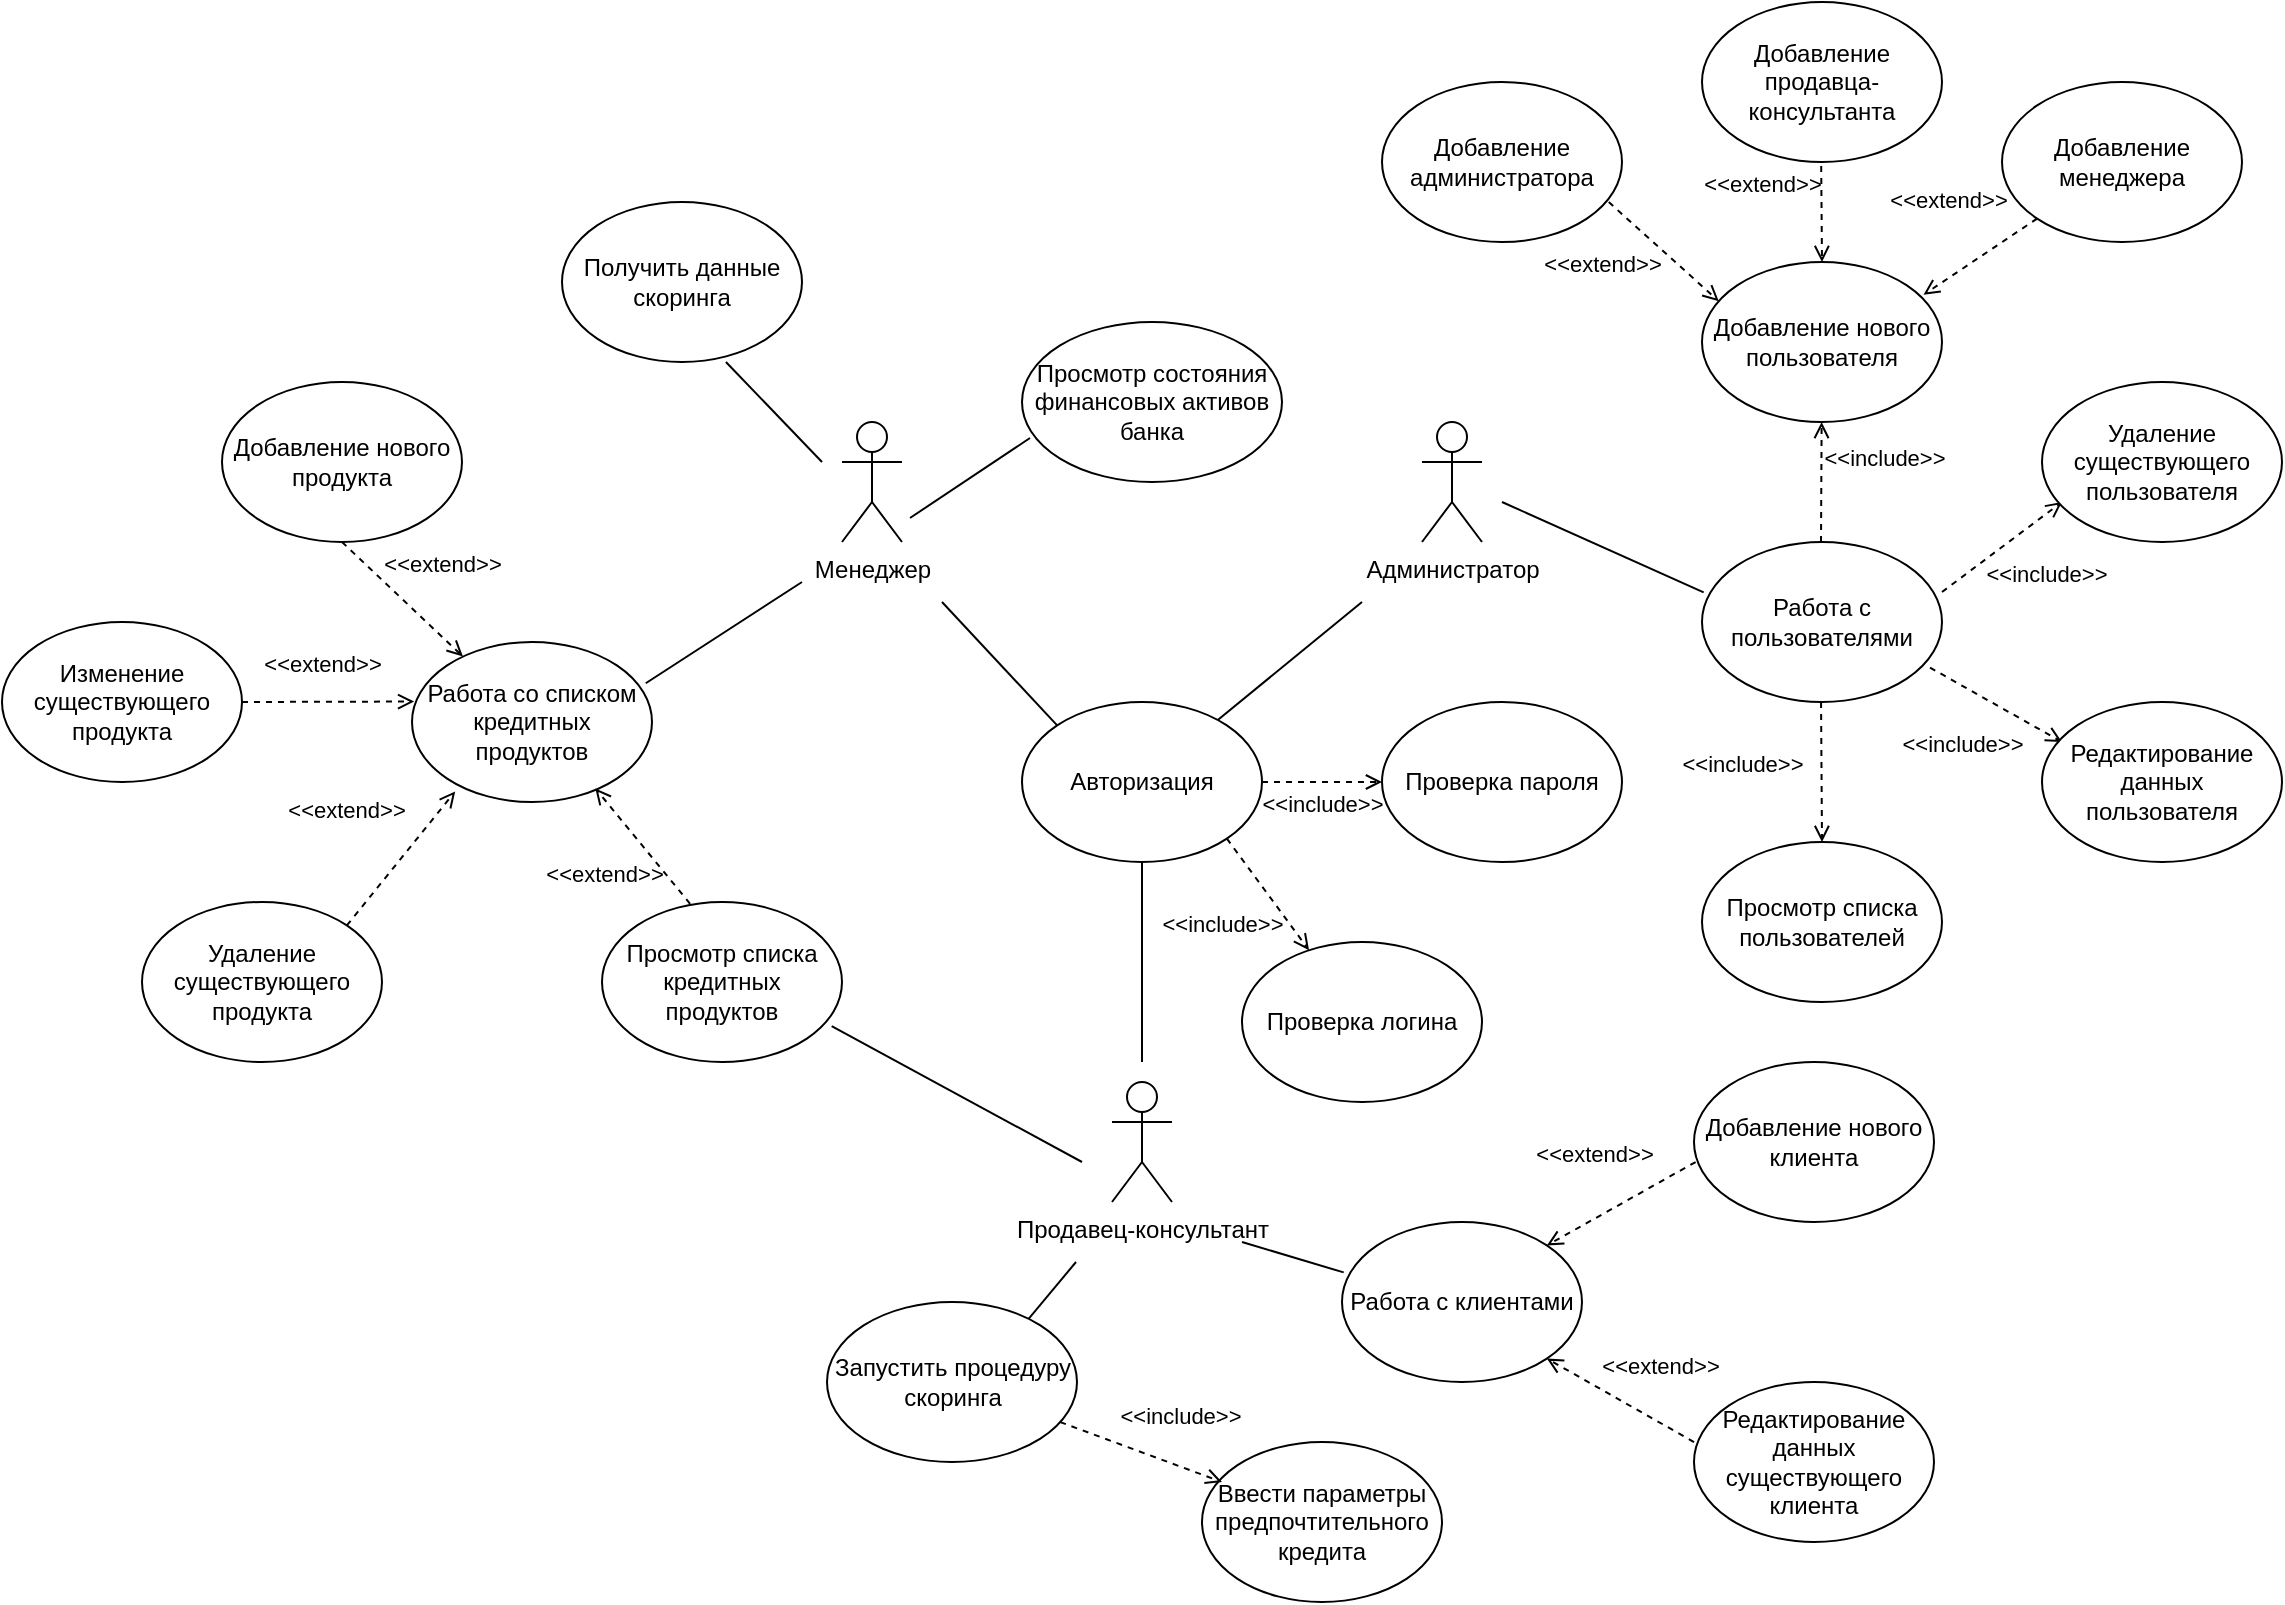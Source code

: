 <mxfile version="20.6.2" type="device"><diagram id="IeNN-6IfLCFO9YAITxml" name="Page-1"><mxGraphModel dx="2583" dy="781" grid="1" gridSize="10" guides="1" tooltips="1" connect="1" arrows="1" fold="1" page="1" pageScale="1" pageWidth="1100" pageHeight="850" math="0" shadow="0"><root><mxCell id="0"/><mxCell id="1" parent="0"/><mxCell id="Ceyx0GmvJYzuRE_H-0Os-19" value="&amp;lt;&amp;lt;extend&amp;gt;&amp;gt;" style="html=1;verticalAlign=bottom;labelBackgroundColor=none;endArrow=open;endFill=0;dashed=1;rounded=0;fillColor=#FFFFFF;strokeColor=#000000;entryX=0.923;entryY=0.205;entryDx=0;entryDy=0;entryPerimeter=0;exitX=0;exitY=1;exitDx=0;exitDy=0;" parent="1" source="fUyzbzCxgI7pXhSzafOn-9" target="fUyzbzCxgI7pXhSzafOn-4" edge="1"><mxGeometry x="0.084" y="-24" width="160" relative="1" as="geometry"><mxPoint x="590" y="210" as="sourcePoint"/><mxPoint x="632" y="150" as="targetPoint"/><mxPoint y="-1" as="offset"/></mxGeometry></mxCell><mxCell id="c6XdUxM0kkPt1n9-uD9D-6" value="&amp;lt;&amp;lt;include&amp;gt;&amp;gt;" style="html=1;verticalAlign=bottom;labelBackgroundColor=none;endArrow=open;endFill=0;dashed=1;rounded=0;fillColor=#FFFFFF;strokeColor=#000000;exitX=0;exitY=1;exitDx=0;exitDy=0;" parent="1" edge="1"><mxGeometry x="0.117" y="-31" width="160" relative="1" as="geometry"><mxPoint x="489.504" y="400.004" as="sourcePoint"/><mxPoint x="489.81" y="340" as="targetPoint"/><mxPoint as="offset"/></mxGeometry></mxCell><mxCell id="fUyzbzCxgI7pXhSzafOn-1" value="Администратор" style="shape=umlActor;verticalLabelPosition=bottom;verticalAlign=top;html=1;outlineConnect=0;" vertex="1" parent="1"><mxGeometry x="290" y="340" width="30" height="60" as="geometry"/></mxCell><mxCell id="fUyzbzCxgI7pXhSzafOn-2" value="Работа с пользователями" style="ellipse;whiteSpace=wrap;html=1;" vertex="1" parent="1"><mxGeometry x="430" y="400" width="120" height="80" as="geometry"/></mxCell><mxCell id="fUyzbzCxgI7pXhSzafOn-3" value="" style="endArrow=none;html=1;rounded=0;entryX=0.007;entryY=0.315;entryDx=0;entryDy=0;entryPerimeter=0;" edge="1" parent="1" target="fUyzbzCxgI7pXhSzafOn-2"><mxGeometry width="50" height="50" relative="1" as="geometry"><mxPoint x="330" y="380" as="sourcePoint"/><mxPoint x="360" y="270" as="targetPoint"/></mxGeometry></mxCell><mxCell id="fUyzbzCxgI7pXhSzafOn-4" value="Добавление нового пользователя" style="ellipse;whiteSpace=wrap;html=1;" vertex="1" parent="1"><mxGeometry x="430" y="260" width="120" height="80" as="geometry"/></mxCell><mxCell id="fUyzbzCxgI7pXhSzafOn-5" value="&amp;lt;&amp;lt;include&amp;gt;&amp;gt;" style="html=1;verticalAlign=bottom;labelBackgroundColor=none;endArrow=open;endFill=0;dashed=1;rounded=0;fillColor=#FFFFFF;strokeColor=#000000;exitX=0;exitY=1;exitDx=0;exitDy=0;" edge="1" parent="1"><mxGeometry x="0.117" y="-31" width="160" relative="1" as="geometry"><mxPoint x="550.004" y="425.004" as="sourcePoint"/><mxPoint x="610" y="380" as="targetPoint"/><mxPoint as="offset"/></mxGeometry></mxCell><mxCell id="fUyzbzCxgI7pXhSzafOn-6" value="Удаление существующего пользователя" style="ellipse;whiteSpace=wrap;html=1;" vertex="1" parent="1"><mxGeometry x="600" y="320" width="120" height="80" as="geometry"/></mxCell><mxCell id="fUyzbzCxgI7pXhSzafOn-7" value="&amp;lt;&amp;lt;include&amp;gt;&amp;gt;" style="html=1;verticalAlign=bottom;labelBackgroundColor=none;endArrow=open;endFill=0;dashed=1;rounded=0;fillColor=#FFFFFF;strokeColor=#000000;exitX=0.95;exitY=0.785;exitDx=0;exitDy=0;exitPerimeter=0;" edge="1" parent="1" source="fUyzbzCxgI7pXhSzafOn-2"><mxGeometry x="-0.02" y="-33" width="160" relative="1" as="geometry"><mxPoint x="570.004" y="495.004" as="sourcePoint"/><mxPoint x="610" y="500" as="targetPoint"/><mxPoint as="offset"/></mxGeometry></mxCell><mxCell id="fUyzbzCxgI7pXhSzafOn-8" value="Редактирование данных пользователя" style="ellipse;whiteSpace=wrap;html=1;" vertex="1" parent="1"><mxGeometry x="600" y="480" width="120" height="80" as="geometry"/></mxCell><mxCell id="fUyzbzCxgI7pXhSzafOn-9" value="Добавление менеджера" style="ellipse;whiteSpace=wrap;html=1;" vertex="1" parent="1"><mxGeometry x="580" y="170" width="120" height="80" as="geometry"/></mxCell><mxCell id="fUyzbzCxgI7pXhSzafOn-10" value="&amp;lt;&amp;lt;extend&amp;gt;&amp;gt;" style="html=1;verticalAlign=bottom;labelBackgroundColor=none;endArrow=open;endFill=0;dashed=1;rounded=0;fillColor=#FFFFFF;strokeColor=#000000;" edge="1" parent="1"><mxGeometry y="-30" width="160" relative="1" as="geometry"><mxPoint x="489.5" y="200" as="sourcePoint"/><mxPoint x="490" y="260" as="targetPoint"/><mxPoint as="offset"/></mxGeometry></mxCell><mxCell id="fUyzbzCxgI7pXhSzafOn-11" value="Добавление продавца-консультанта" style="ellipse;whiteSpace=wrap;html=1;" vertex="1" parent="1"><mxGeometry x="430" y="130" width="120" height="80" as="geometry"/></mxCell><mxCell id="fUyzbzCxgI7pXhSzafOn-12" value="&amp;lt;&amp;lt;extend&amp;gt;&amp;gt;" style="html=1;verticalAlign=bottom;labelBackgroundColor=none;endArrow=open;endFill=0;dashed=1;rounded=0;fillColor=#FFFFFF;strokeColor=#000000;entryX=0.07;entryY=0.245;entryDx=0;entryDy=0;entryPerimeter=0;" edge="1" parent="1" target="fUyzbzCxgI7pXhSzafOn-4"><mxGeometry x="-0.083" y="-32" width="160" relative="1" as="geometry"><mxPoint x="370" y="218" as="sourcePoint"/><mxPoint x="310" y="162" as="targetPoint"/><mxPoint as="offset"/></mxGeometry></mxCell><mxCell id="fUyzbzCxgI7pXhSzafOn-13" value="Добавление администратора" style="ellipse;whiteSpace=wrap;html=1;" vertex="1" parent="1"><mxGeometry x="270" y="170" width="120" height="80" as="geometry"/></mxCell><mxCell id="fUyzbzCxgI7pXhSzafOn-15" value="Авторизация" style="ellipse;whiteSpace=wrap;html=1;" vertex="1" parent="1"><mxGeometry x="90" y="480" width="120" height="80" as="geometry"/></mxCell><mxCell id="fUyzbzCxgI7pXhSzafOn-16" value="" style="endArrow=none;html=1;rounded=0;" edge="1" parent="1" source="fUyzbzCxgI7pXhSzafOn-15"><mxGeometry width="50" height="50" relative="1" as="geometry"><mxPoint x="240" y="520" as="sourcePoint"/><mxPoint x="260" y="430" as="targetPoint"/></mxGeometry></mxCell><mxCell id="fUyzbzCxgI7pXhSzafOn-17" value="Менеджер" style="shape=umlActor;verticalLabelPosition=bottom;verticalAlign=top;html=1;outlineConnect=0;" vertex="1" parent="1"><mxGeometry y="340" width="30" height="60" as="geometry"/></mxCell><mxCell id="fUyzbzCxgI7pXhSzafOn-18" value="" style="endArrow=none;html=1;rounded=0;exitX=0;exitY=0;exitDx=0;exitDy=0;" edge="1" parent="1" source="fUyzbzCxgI7pXhSzafOn-15"><mxGeometry width="50" height="50" relative="1" as="geometry"><mxPoint x="110" y="480" as="sourcePoint"/><mxPoint x="50" y="430" as="targetPoint"/></mxGeometry></mxCell><mxCell id="fUyzbzCxgI7pXhSzafOn-19" value="Продавец-консультант" style="shape=umlActor;verticalLabelPosition=bottom;verticalAlign=top;html=1;outlineConnect=0;" vertex="1" parent="1"><mxGeometry x="135" y="670" width="30" height="60" as="geometry"/></mxCell><mxCell id="fUyzbzCxgI7pXhSzafOn-20" value="" style="endArrow=none;html=1;rounded=0;entryX=0.5;entryY=1;entryDx=0;entryDy=0;" edge="1" parent="1" target="fUyzbzCxgI7pXhSzafOn-15"><mxGeometry width="50" height="50" relative="1" as="geometry"><mxPoint x="150" y="660" as="sourcePoint"/><mxPoint x="220" y="630" as="targetPoint"/></mxGeometry></mxCell><mxCell id="fUyzbzCxgI7pXhSzafOn-21" value="&amp;lt;&amp;lt;include&amp;gt;&amp;gt;" style="html=1;verticalAlign=bottom;labelBackgroundColor=none;endArrow=open;endFill=0;dashed=1;rounded=0;fillColor=#FFFFFF;strokeColor=#000000;exitX=1;exitY=1;exitDx=0;exitDy=0;" edge="1" parent="1" source="fUyzbzCxgI7pXhSzafOn-15" target="fUyzbzCxgI7pXhSzafOn-22"><mxGeometry x="0.155" y="-33" width="160" relative="1" as="geometry"><mxPoint x="204.0" y="540.0" as="sourcePoint"/><mxPoint x="270" y="577.2" as="targetPoint"/><mxPoint as="offset"/></mxGeometry></mxCell><mxCell id="fUyzbzCxgI7pXhSzafOn-22" value="Проверка логина" style="ellipse;whiteSpace=wrap;html=1;" vertex="1" parent="1"><mxGeometry x="200" y="600" width="120" height="80" as="geometry"/></mxCell><mxCell id="fUyzbzCxgI7pXhSzafOn-23" value="&amp;lt;&amp;lt;include&amp;gt;&amp;gt;" style="html=1;verticalAlign=bottom;labelBackgroundColor=none;endArrow=open;endFill=0;dashed=1;rounded=0;fillColor=#FFFFFF;strokeColor=#000000;exitX=1;exitY=0.5;exitDx=0;exitDy=0;entryX=0;entryY=0.5;entryDx=0;entryDy=0;" edge="1" parent="1" source="fUyzbzCxgI7pXhSzafOn-15" target="fUyzbzCxgI7pXhSzafOn-24"><mxGeometry y="-20" width="160" relative="1" as="geometry"><mxPoint x="30.0" y="570" as="sourcePoint"/><mxPoint x="40" y="580" as="targetPoint"/><mxPoint as="offset"/></mxGeometry></mxCell><mxCell id="fUyzbzCxgI7pXhSzafOn-24" value="Проверка пароля" style="ellipse;whiteSpace=wrap;html=1;" vertex="1" parent="1"><mxGeometry x="270" y="480" width="120" height="80" as="geometry"/></mxCell><mxCell id="fUyzbzCxgI7pXhSzafOn-27" value="" style="endArrow=none;html=1;rounded=0;entryX=0.974;entryY=0.258;entryDx=0;entryDy=0;entryPerimeter=0;" edge="1" parent="1" target="fUyzbzCxgI7pXhSzafOn-29"><mxGeometry width="50" height="50" relative="1" as="geometry"><mxPoint x="-20" y="420" as="sourcePoint"/><mxPoint x="-100" y="480" as="targetPoint"/></mxGeometry></mxCell><mxCell id="fUyzbzCxgI7pXhSzafOn-29" value="Работа со списком кредитных продуктов" style="ellipse;whiteSpace=wrap;html=1;" vertex="1" parent="1"><mxGeometry x="-215" y="450" width="120" height="80" as="geometry"/></mxCell><mxCell id="fUyzbzCxgI7pXhSzafOn-30" value="Добавление нового продукта" style="ellipse;whiteSpace=wrap;html=1;" vertex="1" parent="1"><mxGeometry x="-310" y="320" width="120" height="80" as="geometry"/></mxCell><mxCell id="fUyzbzCxgI7pXhSzafOn-32" value="Удаление существующего продукта" style="ellipse;whiteSpace=wrap;html=1;" vertex="1" parent="1"><mxGeometry x="-350" y="580" width="120" height="80" as="geometry"/></mxCell><mxCell id="fUyzbzCxgI7pXhSzafOn-34" value="Изменение существующего продукта" style="ellipse;whiteSpace=wrap;html=1;" vertex="1" parent="1"><mxGeometry x="-420" y="440" width="120" height="80" as="geometry"/></mxCell><mxCell id="fUyzbzCxgI7pXhSzafOn-35" value="&amp;lt;&amp;lt;extend&amp;gt;&amp;gt;" style="html=1;verticalAlign=bottom;labelBackgroundColor=none;endArrow=open;endFill=0;dashed=1;rounded=0;fillColor=#FFFFFF;strokeColor=#000000;entryX=0.18;entryY=0.934;entryDx=0;entryDy=0;exitX=1;exitY=0;exitDx=0;exitDy=0;entryPerimeter=0;" edge="1" parent="1" source="fUyzbzCxgI7pXhSzafOn-32" target="fUyzbzCxgI7pXhSzafOn-29"><mxGeometry x="-0.155" y="30" width="160" relative="1" as="geometry"><mxPoint x="-44.996" y="411.884" as="sourcePoint"/><mxPoint x="-101.81" y="470" as="targetPoint"/><mxPoint y="-1" as="offset"/></mxGeometry></mxCell><mxCell id="fUyzbzCxgI7pXhSzafOn-36" value="&amp;lt;&amp;lt;extend&amp;gt;&amp;gt;" style="html=1;verticalAlign=bottom;labelBackgroundColor=none;endArrow=open;endFill=0;dashed=1;rounded=0;fillColor=#FFFFFF;strokeColor=#000000;exitX=0.5;exitY=1;exitDx=0;exitDy=0;" edge="1" parent="1" source="fUyzbzCxgI7pXhSzafOn-30" target="fUyzbzCxgI7pXhSzafOn-29"><mxGeometry x="0.202" y="20" width="160" relative="1" as="geometry"><mxPoint x="-99.47" y="408" as="sourcePoint"/><mxPoint x="-160.0" y="450" as="targetPoint"/><mxPoint as="offset"/></mxGeometry></mxCell><mxCell id="fUyzbzCxgI7pXhSzafOn-37" value="&amp;lt;&amp;lt;extend&amp;gt;&amp;gt;" style="html=1;verticalAlign=bottom;labelBackgroundColor=none;endArrow=open;endFill=0;dashed=1;rounded=0;fillColor=#FFFFFF;strokeColor=#000000;entryX=0.009;entryY=0.372;entryDx=0;entryDy=0;entryPerimeter=0;exitX=1;exitY=0.5;exitDx=0;exitDy=0;" edge="1" parent="1" source="fUyzbzCxgI7pXhSzafOn-34" target="fUyzbzCxgI7pXhSzafOn-29"><mxGeometry x="-0.07" y="10" width="160" relative="1" as="geometry"><mxPoint x="-289.47" y="440" as="sourcePoint"/><mxPoint x="-350.0" y="482" as="targetPoint"/><mxPoint as="offset"/></mxGeometry></mxCell><mxCell id="fUyzbzCxgI7pXhSzafOn-38" value="Работа с клиентами" style="ellipse;whiteSpace=wrap;html=1;" vertex="1" parent="1"><mxGeometry x="250" y="740" width="120" height="80" as="geometry"/></mxCell><mxCell id="fUyzbzCxgI7pXhSzafOn-39" value="" style="endArrow=none;html=1;rounded=0;entryX=0.007;entryY=0.315;entryDx=0;entryDy=0;entryPerimeter=0;" edge="1" parent="1" target="fUyzbzCxgI7pXhSzafOn-38"><mxGeometry width="50" height="50" relative="1" as="geometry"><mxPoint x="200" y="750" as="sourcePoint"/><mxPoint x="230" y="650" as="targetPoint"/></mxGeometry></mxCell><mxCell id="fUyzbzCxgI7pXhSzafOn-41" value="Добавление нового клиента" style="ellipse;whiteSpace=wrap;html=1;" vertex="1" parent="1"><mxGeometry x="426" y="660" width="120" height="80" as="geometry"/></mxCell><mxCell id="fUyzbzCxgI7pXhSzafOn-43" value="Редактирование данных существующего клиента" style="ellipse;whiteSpace=wrap;html=1;" vertex="1" parent="1"><mxGeometry x="426" y="820" width="120" height="80" as="geometry"/></mxCell><mxCell id="fUyzbzCxgI7pXhSzafOn-44" value="&amp;lt;&amp;lt;extend&amp;gt;&amp;gt;" style="html=1;verticalAlign=bottom;labelBackgroundColor=none;endArrow=open;endFill=0;dashed=1;rounded=0;fillColor=#FFFFFF;strokeColor=#000000;exitX=0;exitY=1;exitDx=0;exitDy=0;entryX=1;entryY=0;entryDx=0;entryDy=0;" edge="1" parent="1" target="fUyzbzCxgI7pXhSzafOn-38"><mxGeometry x="0.093" y="-20" width="160" relative="1" as="geometry"><mxPoint x="426.814" y="710.004" as="sourcePoint"/><mxPoint x="360" y="750" as="targetPoint"/><mxPoint as="offset"/></mxGeometry></mxCell><mxCell id="fUyzbzCxgI7pXhSzafOn-45" value="&amp;lt;&amp;lt;extend&amp;gt;&amp;gt;" style="html=1;verticalAlign=bottom;labelBackgroundColor=none;endArrow=open;endFill=0;dashed=1;rounded=0;fillColor=#FFFFFF;strokeColor=#000000;exitX=0;exitY=1;exitDx=0;exitDy=0;entryX=1;entryY=1;entryDx=0;entryDy=0;" edge="1" parent="1" target="fUyzbzCxgI7pXhSzafOn-38"><mxGeometry x="-0.301" y="-17" width="160" relative="1" as="geometry"><mxPoint x="426.004" y="850.004" as="sourcePoint"/><mxPoint x="360" y="800" as="targetPoint"/><mxPoint as="offset"/></mxGeometry></mxCell><mxCell id="fUyzbzCxgI7pXhSzafOn-46" value="Просмотр списка пользователей" style="ellipse;whiteSpace=wrap;html=1;" vertex="1" parent="1"><mxGeometry x="430" y="550" width="120" height="80" as="geometry"/></mxCell><mxCell id="fUyzbzCxgI7pXhSzafOn-47" value="&amp;lt;&amp;lt;include&amp;gt;&amp;gt;" style="html=1;verticalAlign=bottom;labelBackgroundColor=none;endArrow=open;endFill=0;dashed=1;rounded=0;fillColor=#FFFFFF;strokeColor=#000000;exitX=0;exitY=1;exitDx=0;exitDy=0;entryX=0.5;entryY=0;entryDx=0;entryDy=0;" edge="1" parent="1" target="fUyzbzCxgI7pXhSzafOn-46"><mxGeometry x="0.135" y="-40" width="160" relative="1" as="geometry"><mxPoint x="489.524" y="480.004" as="sourcePoint"/><mxPoint x="489.83" y="420" as="targetPoint"/><mxPoint as="offset"/></mxGeometry></mxCell><mxCell id="fUyzbzCxgI7pXhSzafOn-48" value="" style="endArrow=none;html=1;rounded=0;" edge="1" parent="1"><mxGeometry width="50" height="50" relative="1" as="geometry"><mxPoint x="34" y="388" as="sourcePoint"/><mxPoint x="94" y="348" as="targetPoint"/></mxGeometry></mxCell><mxCell id="fUyzbzCxgI7pXhSzafOn-49" value="Просмотр состояния финансовых активов банка" style="ellipse;whiteSpace=wrap;html=1;" vertex="1" parent="1"><mxGeometry x="90" y="290" width="130" height="80" as="geometry"/></mxCell><mxCell id="fUyzbzCxgI7pXhSzafOn-50" value="&amp;lt;&amp;lt;extend&amp;gt;&amp;gt;" style="html=1;verticalAlign=bottom;labelBackgroundColor=none;endArrow=open;endFill=0;dashed=1;rounded=0;fillColor=#FFFFFF;strokeColor=#000000;entryX=0.764;entryY=0.915;entryDx=0;entryDy=0;entryPerimeter=0;exitX=0.367;exitY=0.011;exitDx=0;exitDy=0;exitPerimeter=0;" edge="1" parent="1" source="fUyzbzCxgI7pXhSzafOn-51" target="fUyzbzCxgI7pXhSzafOn-29"><mxGeometry x="-0.155" y="30" width="160" relative="1" as="geometry"><mxPoint x="-90" y="600" as="sourcePoint"/><mxPoint x="-120" y="530" as="targetPoint"/><mxPoint y="-1" as="offset"/></mxGeometry></mxCell><mxCell id="fUyzbzCxgI7pXhSzafOn-51" value="Просмотр списка кредитных продуктов" style="ellipse;whiteSpace=wrap;html=1;" vertex="1" parent="1"><mxGeometry x="-120" y="580" width="120" height="80" as="geometry"/></mxCell><mxCell id="fUyzbzCxgI7pXhSzafOn-52" value="" style="endArrow=none;html=1;rounded=0;exitX=0.957;exitY=0.776;exitDx=0;exitDy=0;exitPerimeter=0;" edge="1" parent="1" source="fUyzbzCxgI7pXhSzafOn-51"><mxGeometry width="50" height="50" relative="1" as="geometry"><mxPoint x="40" y="600" as="sourcePoint"/><mxPoint x="120" y="710" as="targetPoint"/></mxGeometry></mxCell><mxCell id="fUyzbzCxgI7pXhSzafOn-53" value="" style="endArrow=none;html=1;rounded=0;" edge="1" parent="1"><mxGeometry width="50" height="50" relative="1" as="geometry"><mxPoint x="67" y="820" as="sourcePoint"/><mxPoint x="117" y="760" as="targetPoint"/></mxGeometry></mxCell><mxCell id="fUyzbzCxgI7pXhSzafOn-54" value="Запустить процедуру скоринга" style="ellipse;whiteSpace=wrap;html=1;" vertex="1" parent="1"><mxGeometry x="-7.5" y="780" width="125" height="80" as="geometry"/></mxCell><mxCell id="fUyzbzCxgI7pXhSzafOn-57" value="Ввести параметры предпочтительного кредита" style="ellipse;whiteSpace=wrap;html=1;" vertex="1" parent="1"><mxGeometry x="180" y="850" width="120" height="80" as="geometry"/></mxCell><mxCell id="fUyzbzCxgI7pXhSzafOn-58" value="&amp;lt;&amp;lt;include&amp;gt;&amp;gt;" style="html=1;verticalAlign=bottom;labelBackgroundColor=none;endArrow=open;endFill=0;dashed=1;rounded=0;fillColor=#FFFFFF;strokeColor=#000000;" edge="1" parent="1" source="fUyzbzCxgI7pXhSzafOn-54"><mxGeometry x="0.345" y="15" width="160" relative="1" as="geometry"><mxPoint x="47.024" y="867.204" as="sourcePoint"/><mxPoint x="190" y="870" as="targetPoint"/><mxPoint as="offset"/></mxGeometry></mxCell><mxCell id="fUyzbzCxgI7pXhSzafOn-59" value="Получить данные скоринга" style="ellipse;whiteSpace=wrap;html=1;" vertex="1" parent="1"><mxGeometry x="-140" y="230" width="120" height="80" as="geometry"/></mxCell><mxCell id="fUyzbzCxgI7pXhSzafOn-60" value="" style="endArrow=none;html=1;rounded=0;entryX=0.683;entryY=1;entryDx=0;entryDy=0;entryPerimeter=0;" edge="1" parent="1" target="fUyzbzCxgI7pXhSzafOn-59"><mxGeometry width="50" height="50" relative="1" as="geometry"><mxPoint x="-10" y="360" as="sourcePoint"/><mxPoint x="210" y="550" as="targetPoint"/></mxGeometry></mxCell></root></mxGraphModel></diagram></mxfile>